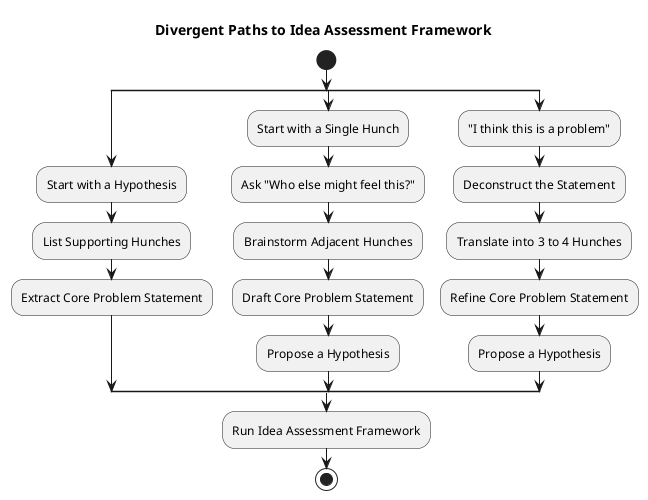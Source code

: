 @startuml
title Divergent Paths to Idea Assessment Framework

start

split
  :Start with a Hypothesis;
  :List Supporting Hunches;
  :Extract Core Problem Statement;
split again
  :Start with a Single Hunch;
  :Ask "Who else might feel this?";
  :Brainstorm Adjacent Hunches;
  :Draft Core Problem Statement;
  :Propose a Hypothesis;
split again
  :"I think this is a problem";
  :Deconstruct the Statement;
  :Translate into 3 to 4 Hunches;
  :Refine Core Problem Statement;
  :Propose a Hypothesis;
endsplit

:Run Idea Assessment Framework;
stop

@enduml
